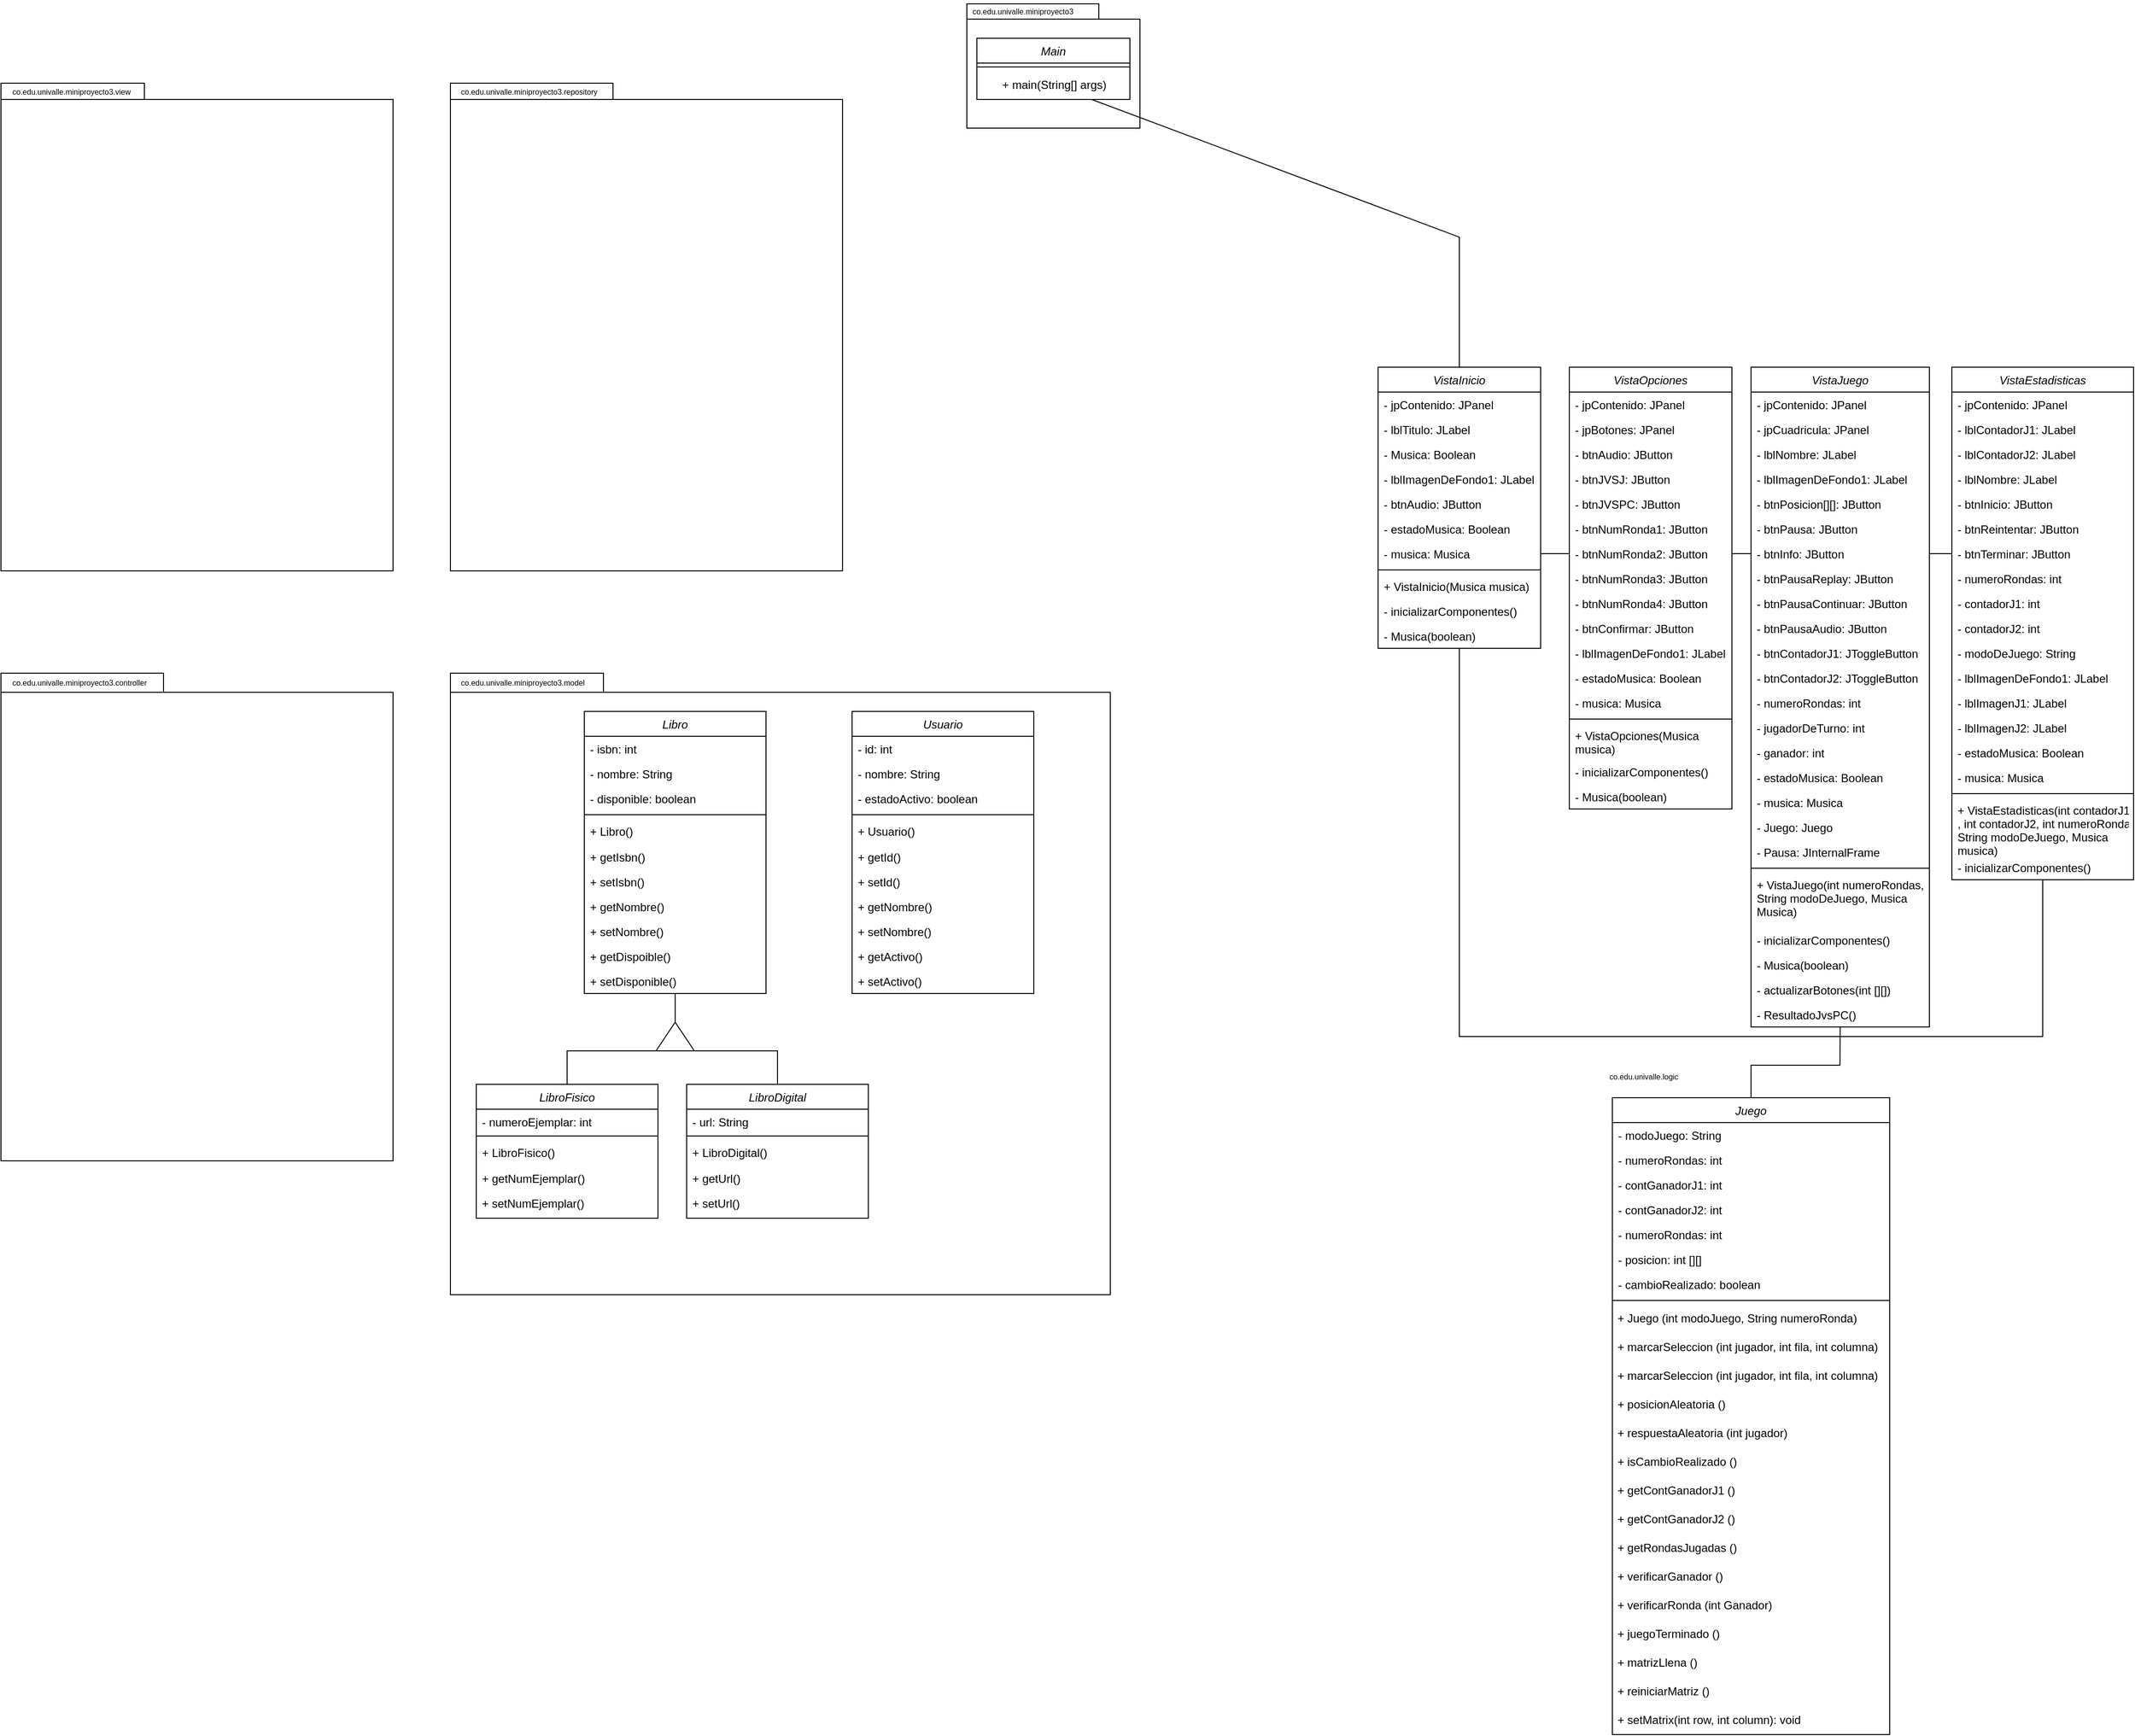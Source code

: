 <mxfile version="21.3.0" type="github">
  <diagram id="C5RBs43oDa-KdzZeNtuy" name="Page-1">
    <mxGraphModel dx="441" dy="247" grid="1" gridSize="10" guides="1" tooltips="1" connect="1" arrows="1" fold="1" page="1" pageScale="1" pageWidth="827" pageHeight="1169" math="0" shadow="0">
      <root>
        <mxCell id="WIyWlLk6GJQsqaUBKTNV-0" />
        <mxCell id="WIyWlLk6GJQsqaUBKTNV-1" parent="WIyWlLk6GJQsqaUBKTNV-0" />
        <mxCell id="--4iZyiz6UElSQqGQW5l-232" value="" style="shape=folder;fontStyle=1;spacingTop=10;tabWidth=138;tabHeight=16;tabPosition=left;html=1;whiteSpace=wrap;" vertex="1" parent="WIyWlLk6GJQsqaUBKTNV-1">
          <mxGeometry x="1120" y="60" width="181" height="130" as="geometry" />
        </mxCell>
        <mxCell id="--4iZyiz6UElSQqGQW5l-234" value="" style="shape=folder;fontStyle=1;spacingTop=10;tabWidth=150;tabHeight=17;tabPosition=left;html=1;whiteSpace=wrap;" vertex="1" parent="WIyWlLk6GJQsqaUBKTNV-1">
          <mxGeometry x="110" y="143" width="410" height="510" as="geometry" />
        </mxCell>
        <mxCell id="--4iZyiz6UElSQqGQW5l-235" value="Main" style="swimlane;fontStyle=2;align=center;verticalAlign=top;childLayout=stackLayout;horizontal=1;startSize=26;horizontalStack=0;resizeParent=1;resizeLast=0;collapsible=1;marginBottom=0;rounded=0;shadow=0;strokeWidth=1;" vertex="1" parent="WIyWlLk6GJQsqaUBKTNV-1">
          <mxGeometry x="1130.5" y="96" width="160" height="64" as="geometry">
            <mxRectangle x="300" y="50" width="160" height="26" as="alternateBounds" />
          </mxGeometry>
        </mxCell>
        <mxCell id="--4iZyiz6UElSQqGQW5l-236" value="" style="line;html=1;strokeWidth=1;align=left;verticalAlign=middle;spacingTop=-1;spacingLeft=3;spacingRight=3;rotatable=0;labelPosition=right;points=[];portConstraint=eastwest;" vertex="1" parent="--4iZyiz6UElSQqGQW5l-235">
          <mxGeometry y="26" width="160" height="8" as="geometry" />
        </mxCell>
        <mxCell id="--4iZyiz6UElSQqGQW5l-237" value="+ main(String[] args)" style="text;html=1;align=center;verticalAlign=middle;resizable=0;points=[];autosize=1;strokeColor=none;fillColor=none;" vertex="1" parent="--4iZyiz6UElSQqGQW5l-235">
          <mxGeometry y="34" width="160" height="30" as="geometry" />
        </mxCell>
        <mxCell id="--4iZyiz6UElSQqGQW5l-238" value="VistaOpciones" style="swimlane;fontStyle=2;align=center;verticalAlign=top;childLayout=stackLayout;horizontal=1;startSize=26;horizontalStack=0;resizeParent=1;resizeLast=0;collapsible=1;marginBottom=0;rounded=0;shadow=0;strokeWidth=1;" vertex="1" parent="WIyWlLk6GJQsqaUBKTNV-1">
          <mxGeometry x="1750" y="440" width="170" height="462" as="geometry">
            <mxRectangle x="130" y="380" width="160" height="26" as="alternateBounds" />
          </mxGeometry>
        </mxCell>
        <mxCell id="--4iZyiz6UElSQqGQW5l-239" value="- jpContenido: JPanel" style="text;align=left;verticalAlign=top;spacingLeft=4;spacingRight=4;overflow=hidden;rotatable=0;points=[[0,0.5],[1,0.5]];portConstraint=eastwest;" vertex="1" parent="--4iZyiz6UElSQqGQW5l-238">
          <mxGeometry y="26" width="170" height="26" as="geometry" />
        </mxCell>
        <mxCell id="--4iZyiz6UElSQqGQW5l-240" value="- jpBotones: JPanel" style="text;align=left;verticalAlign=top;spacingLeft=4;spacingRight=4;overflow=hidden;rotatable=0;points=[[0,0.5],[1,0.5]];portConstraint=eastwest;" vertex="1" parent="--4iZyiz6UElSQqGQW5l-238">
          <mxGeometry y="52" width="170" height="26" as="geometry" />
        </mxCell>
        <mxCell id="--4iZyiz6UElSQqGQW5l-241" value="- btnAudio: JButton" style="text;align=left;verticalAlign=top;spacingLeft=4;spacingRight=4;overflow=hidden;rotatable=0;points=[[0,0.5],[1,0.5]];portConstraint=eastwest;rounded=0;shadow=0;html=0;" vertex="1" parent="--4iZyiz6UElSQqGQW5l-238">
          <mxGeometry y="78" width="170" height="26" as="geometry" />
        </mxCell>
        <mxCell id="--4iZyiz6UElSQqGQW5l-242" value="- btnJVSJ: JButton" style="text;align=left;verticalAlign=top;spacingLeft=4;spacingRight=4;overflow=hidden;rotatable=0;points=[[0,0.5],[1,0.5]];portConstraint=eastwest;rounded=0;shadow=0;html=0;" vertex="1" parent="--4iZyiz6UElSQqGQW5l-238">
          <mxGeometry y="104" width="170" height="26" as="geometry" />
        </mxCell>
        <mxCell id="--4iZyiz6UElSQqGQW5l-243" value="- btnJVSPC: JButton" style="text;align=left;verticalAlign=top;spacingLeft=4;spacingRight=4;overflow=hidden;rotatable=0;points=[[0,0.5],[1,0.5]];portConstraint=eastwest;rounded=0;shadow=0;html=0;" vertex="1" parent="--4iZyiz6UElSQqGQW5l-238">
          <mxGeometry y="130" width="170" height="26" as="geometry" />
        </mxCell>
        <mxCell id="--4iZyiz6UElSQqGQW5l-244" value="- btnNumRonda1: JButton" style="text;align=left;verticalAlign=top;spacingLeft=4;spacingRight=4;overflow=hidden;rotatable=0;points=[[0,0.5],[1,0.5]];portConstraint=eastwest;rounded=0;shadow=0;html=0;" vertex="1" parent="--4iZyiz6UElSQqGQW5l-238">
          <mxGeometry y="156" width="170" height="26" as="geometry" />
        </mxCell>
        <mxCell id="--4iZyiz6UElSQqGQW5l-245" value="- btnNumRonda2: JButton" style="text;align=left;verticalAlign=top;spacingLeft=4;spacingRight=4;overflow=hidden;rotatable=0;points=[[0,0.5],[1,0.5]];portConstraint=eastwest;rounded=0;shadow=0;html=0;" vertex="1" parent="--4iZyiz6UElSQqGQW5l-238">
          <mxGeometry y="182" width="170" height="26" as="geometry" />
        </mxCell>
        <mxCell id="--4iZyiz6UElSQqGQW5l-246" value="- btnNumRonda3: JButton" style="text;align=left;verticalAlign=top;spacingLeft=4;spacingRight=4;overflow=hidden;rotatable=0;points=[[0,0.5],[1,0.5]];portConstraint=eastwest;rounded=0;shadow=0;html=0;" vertex="1" parent="--4iZyiz6UElSQqGQW5l-238">
          <mxGeometry y="208" width="170" height="26" as="geometry" />
        </mxCell>
        <mxCell id="--4iZyiz6UElSQqGQW5l-247" value="- btnNumRonda4: JButton" style="text;align=left;verticalAlign=top;spacingLeft=4;spacingRight=4;overflow=hidden;rotatable=0;points=[[0,0.5],[1,0.5]];portConstraint=eastwest;rounded=0;shadow=0;html=0;" vertex="1" parent="--4iZyiz6UElSQqGQW5l-238">
          <mxGeometry y="234" width="170" height="26" as="geometry" />
        </mxCell>
        <mxCell id="--4iZyiz6UElSQqGQW5l-248" value="- btnConfirmar: JButton" style="text;align=left;verticalAlign=top;spacingLeft=4;spacingRight=4;overflow=hidden;rotatable=0;points=[[0,0.5],[1,0.5]];portConstraint=eastwest;rounded=0;shadow=0;html=0;" vertex="1" parent="--4iZyiz6UElSQqGQW5l-238">
          <mxGeometry y="260" width="170" height="26" as="geometry" />
        </mxCell>
        <mxCell id="--4iZyiz6UElSQqGQW5l-249" value="- lblImagenDeFondo1: JLabel" style="text;align=left;verticalAlign=top;spacingLeft=4;spacingRight=4;overflow=hidden;rotatable=0;points=[[0,0.5],[1,0.5]];portConstraint=eastwest;rounded=0;shadow=0;html=0;" vertex="1" parent="--4iZyiz6UElSQqGQW5l-238">
          <mxGeometry y="286" width="170" height="26" as="geometry" />
        </mxCell>
        <mxCell id="--4iZyiz6UElSQqGQW5l-250" value="- estadoMusica: Boolean" style="text;align=left;verticalAlign=top;spacingLeft=4;spacingRight=4;overflow=hidden;rotatable=0;points=[[0,0.5],[1,0.5]];portConstraint=eastwest;rounded=0;shadow=0;html=0;" vertex="1" parent="--4iZyiz6UElSQqGQW5l-238">
          <mxGeometry y="312" width="170" height="26" as="geometry" />
        </mxCell>
        <mxCell id="--4iZyiz6UElSQqGQW5l-251" value="- musica: Musica" style="text;align=left;verticalAlign=top;spacingLeft=4;spacingRight=4;overflow=hidden;rotatable=0;points=[[0,0.5],[1,0.5]];portConstraint=eastwest;rounded=0;shadow=0;html=0;" vertex="1" parent="--4iZyiz6UElSQqGQW5l-238">
          <mxGeometry y="338" width="170" height="26" as="geometry" />
        </mxCell>
        <mxCell id="--4iZyiz6UElSQqGQW5l-252" value="" style="line;html=1;strokeWidth=1;align=left;verticalAlign=middle;spacingTop=-1;spacingLeft=3;spacingRight=3;rotatable=0;labelPosition=right;points=[];portConstraint=eastwest;" vertex="1" parent="--4iZyiz6UElSQqGQW5l-238">
          <mxGeometry y="364" width="170" height="8" as="geometry" />
        </mxCell>
        <mxCell id="--4iZyiz6UElSQqGQW5l-253" value="+ VistaOpciones(Musica &#xa;musica)" style="text;align=left;verticalAlign=top;spacingLeft=4;spacingRight=4;overflow=hidden;rotatable=0;points=[[0,0.5],[1,0.5]];portConstraint=eastwest;" vertex="1" parent="--4iZyiz6UElSQqGQW5l-238">
          <mxGeometry y="372" width="170" height="38" as="geometry" />
        </mxCell>
        <mxCell id="--4iZyiz6UElSQqGQW5l-254" value="- inicializarComponentes()" style="text;align=left;verticalAlign=top;spacingLeft=4;spacingRight=4;overflow=hidden;rotatable=0;points=[[0,0.5],[1,0.5]];portConstraint=eastwest;" vertex="1" parent="--4iZyiz6UElSQqGQW5l-238">
          <mxGeometry y="410" width="170" height="26" as="geometry" />
        </mxCell>
        <mxCell id="--4iZyiz6UElSQqGQW5l-255" value="- Musica(boolean)" style="text;align=left;verticalAlign=top;spacingLeft=4;spacingRight=4;overflow=hidden;rotatable=0;points=[[0,0.5],[1,0.5]];portConstraint=eastwest;" vertex="1" parent="--4iZyiz6UElSQqGQW5l-238">
          <mxGeometry y="436" width="170" height="26" as="geometry" />
        </mxCell>
        <mxCell id="--4iZyiz6UElSQqGQW5l-256" value="Juego" style="swimlane;fontStyle=2;align=center;verticalAlign=top;childLayout=stackLayout;horizontal=1;startSize=26;horizontalStack=0;resizeParent=1;resizeLast=0;collapsible=1;marginBottom=0;rounded=0;shadow=0;strokeWidth=1;" vertex="1" parent="WIyWlLk6GJQsqaUBKTNV-1">
          <mxGeometry x="1795" y="1204" width="290" height="666" as="geometry">
            <mxRectangle x="340" y="380" width="170" height="26" as="alternateBounds" />
          </mxGeometry>
        </mxCell>
        <mxCell id="--4iZyiz6UElSQqGQW5l-257" value="- modoJuego: String" style="text;align=left;verticalAlign=top;spacingLeft=4;spacingRight=4;overflow=hidden;rotatable=0;points=[[0,0.5],[1,0.5]];portConstraint=eastwest;" vertex="1" parent="--4iZyiz6UElSQqGQW5l-256">
          <mxGeometry y="26" width="290" height="26" as="geometry" />
        </mxCell>
        <mxCell id="--4iZyiz6UElSQqGQW5l-258" value="- numeroRondas: int" style="text;align=left;verticalAlign=top;spacingLeft=4;spacingRight=4;overflow=hidden;rotatable=0;points=[[0,0.5],[1,0.5]];portConstraint=eastwest;" vertex="1" parent="--4iZyiz6UElSQqGQW5l-256">
          <mxGeometry y="52" width="290" height="26" as="geometry" />
        </mxCell>
        <mxCell id="--4iZyiz6UElSQqGQW5l-259" value="- contGanadorJ1: int" style="text;align=left;verticalAlign=top;spacingLeft=4;spacingRight=4;overflow=hidden;rotatable=0;points=[[0,0.5],[1,0.5]];portConstraint=eastwest;" vertex="1" parent="--4iZyiz6UElSQqGQW5l-256">
          <mxGeometry y="78" width="290" height="26" as="geometry" />
        </mxCell>
        <mxCell id="--4iZyiz6UElSQqGQW5l-260" value="- contGanadorJ2: int" style="text;align=left;verticalAlign=top;spacingLeft=4;spacingRight=4;overflow=hidden;rotatable=0;points=[[0,0.5],[1,0.5]];portConstraint=eastwest;" vertex="1" parent="--4iZyiz6UElSQqGQW5l-256">
          <mxGeometry y="104" width="290" height="26" as="geometry" />
        </mxCell>
        <mxCell id="--4iZyiz6UElSQqGQW5l-261" value="- numeroRondas: int" style="text;align=left;verticalAlign=top;spacingLeft=4;spacingRight=4;overflow=hidden;rotatable=0;points=[[0,0.5],[1,0.5]];portConstraint=eastwest;" vertex="1" parent="--4iZyiz6UElSQqGQW5l-256">
          <mxGeometry y="130" width="290" height="26" as="geometry" />
        </mxCell>
        <mxCell id="--4iZyiz6UElSQqGQW5l-262" value="- posicion: int [][]" style="text;align=left;verticalAlign=top;spacingLeft=4;spacingRight=4;overflow=hidden;rotatable=0;points=[[0,0.5],[1,0.5]];portConstraint=eastwest;" vertex="1" parent="--4iZyiz6UElSQqGQW5l-256">
          <mxGeometry y="156" width="290" height="26" as="geometry" />
        </mxCell>
        <mxCell id="--4iZyiz6UElSQqGQW5l-263" value="- cambioRealizado: boolean" style="text;align=left;verticalAlign=top;spacingLeft=4;spacingRight=4;overflow=hidden;rotatable=0;points=[[0,0.5],[1,0.5]];portConstraint=eastwest;" vertex="1" parent="--4iZyiz6UElSQqGQW5l-256">
          <mxGeometry y="182" width="290" height="26" as="geometry" />
        </mxCell>
        <mxCell id="--4iZyiz6UElSQqGQW5l-264" value="" style="line;html=1;strokeWidth=1;align=left;verticalAlign=middle;spacingTop=-1;spacingLeft=3;spacingRight=3;rotatable=0;labelPosition=right;points=[];portConstraint=eastwest;" vertex="1" parent="--4iZyiz6UElSQqGQW5l-256">
          <mxGeometry y="208" width="290" height="8" as="geometry" />
        </mxCell>
        <mxCell id="--4iZyiz6UElSQqGQW5l-265" value="&amp;nbsp;+ Juego (int modoJuego, String numeroRonda)" style="text;html=1;align=left;verticalAlign=middle;resizable=0;points=[];autosize=1;strokeColor=none;fillColor=none;" vertex="1" parent="--4iZyiz6UElSQqGQW5l-256">
          <mxGeometry y="216" width="290" height="30" as="geometry" />
        </mxCell>
        <mxCell id="--4iZyiz6UElSQqGQW5l-266" value="&amp;nbsp;+ marcarSeleccion (int jugador, int fila, int columna)" style="text;html=1;align=left;verticalAlign=middle;resizable=0;points=[];autosize=1;strokeColor=none;fillColor=none;" vertex="1" parent="--4iZyiz6UElSQqGQW5l-256">
          <mxGeometry y="246" width="290" height="30" as="geometry" />
        </mxCell>
        <mxCell id="--4iZyiz6UElSQqGQW5l-267" value="&amp;nbsp;+ marcarSeleccion (int jugador, int fila, int columna)" style="text;html=1;align=left;verticalAlign=middle;resizable=0;points=[];autosize=1;strokeColor=none;fillColor=none;" vertex="1" parent="--4iZyiz6UElSQqGQW5l-256">
          <mxGeometry y="276" width="290" height="30" as="geometry" />
        </mxCell>
        <mxCell id="--4iZyiz6UElSQqGQW5l-268" value="&amp;nbsp;+ posicionAleatoria ()" style="text;html=1;align=left;verticalAlign=middle;resizable=0;points=[];autosize=1;strokeColor=none;fillColor=none;" vertex="1" parent="--4iZyiz6UElSQqGQW5l-256">
          <mxGeometry y="306" width="290" height="30" as="geometry" />
        </mxCell>
        <mxCell id="--4iZyiz6UElSQqGQW5l-269" value="&amp;nbsp;+ respuestaAleatoria (int jugador)" style="text;html=1;align=left;verticalAlign=middle;resizable=0;points=[];autosize=1;strokeColor=none;fillColor=none;" vertex="1" parent="--4iZyiz6UElSQqGQW5l-256">
          <mxGeometry y="336" width="290" height="30" as="geometry" />
        </mxCell>
        <mxCell id="--4iZyiz6UElSQqGQW5l-270" value="&amp;nbsp;+ isCambioRealizado ()" style="text;html=1;align=left;verticalAlign=middle;resizable=0;points=[];autosize=1;strokeColor=none;fillColor=none;" vertex="1" parent="--4iZyiz6UElSQqGQW5l-256">
          <mxGeometry y="366" width="290" height="30" as="geometry" />
        </mxCell>
        <mxCell id="--4iZyiz6UElSQqGQW5l-271" value="&amp;nbsp;+ getContGanadorJ1 ()" style="text;html=1;align=left;verticalAlign=middle;resizable=0;points=[];autosize=1;strokeColor=none;fillColor=none;" vertex="1" parent="--4iZyiz6UElSQqGQW5l-256">
          <mxGeometry y="396" width="290" height="30" as="geometry" />
        </mxCell>
        <mxCell id="--4iZyiz6UElSQqGQW5l-272" value="&amp;nbsp;+ getContGanadorJ2 ()" style="text;html=1;align=left;verticalAlign=middle;resizable=0;points=[];autosize=1;strokeColor=none;fillColor=none;" vertex="1" parent="--4iZyiz6UElSQqGQW5l-256">
          <mxGeometry y="426" width="290" height="30" as="geometry" />
        </mxCell>
        <mxCell id="--4iZyiz6UElSQqGQW5l-273" value="&amp;nbsp;+ getRondasJugadas ()" style="text;html=1;align=left;verticalAlign=middle;resizable=0;points=[];autosize=1;strokeColor=none;fillColor=none;" vertex="1" parent="--4iZyiz6UElSQqGQW5l-256">
          <mxGeometry y="456" width="290" height="30" as="geometry" />
        </mxCell>
        <mxCell id="--4iZyiz6UElSQqGQW5l-274" value="&amp;nbsp;+ verificarGanador ()" style="text;html=1;align=left;verticalAlign=middle;resizable=0;points=[];autosize=1;strokeColor=none;fillColor=none;" vertex="1" parent="--4iZyiz6UElSQqGQW5l-256">
          <mxGeometry y="486" width="290" height="30" as="geometry" />
        </mxCell>
        <mxCell id="--4iZyiz6UElSQqGQW5l-275" value="&amp;nbsp;+ verificarRonda (int Ganador)" style="text;html=1;align=left;verticalAlign=middle;resizable=0;points=[];autosize=1;strokeColor=none;fillColor=none;" vertex="1" parent="--4iZyiz6UElSQqGQW5l-256">
          <mxGeometry y="516" width="290" height="30" as="geometry" />
        </mxCell>
        <mxCell id="--4iZyiz6UElSQqGQW5l-276" value="&amp;nbsp;+ juegoTerminado ()" style="text;html=1;align=left;verticalAlign=middle;resizable=0;points=[];autosize=1;strokeColor=none;fillColor=none;" vertex="1" parent="--4iZyiz6UElSQqGQW5l-256">
          <mxGeometry y="546" width="290" height="30" as="geometry" />
        </mxCell>
        <mxCell id="--4iZyiz6UElSQqGQW5l-277" value="&amp;nbsp;+ matrizLlena ()" style="text;html=1;align=left;verticalAlign=middle;resizable=0;points=[];autosize=1;strokeColor=none;fillColor=none;" vertex="1" parent="--4iZyiz6UElSQqGQW5l-256">
          <mxGeometry y="576" width="290" height="30" as="geometry" />
        </mxCell>
        <mxCell id="--4iZyiz6UElSQqGQW5l-278" value="&amp;nbsp;+ reiniciarMatriz ()" style="text;html=1;align=left;verticalAlign=middle;resizable=0;points=[];autosize=1;strokeColor=none;fillColor=none;" vertex="1" parent="--4iZyiz6UElSQqGQW5l-256">
          <mxGeometry y="606" width="290" height="30" as="geometry" />
        </mxCell>
        <mxCell id="--4iZyiz6UElSQqGQW5l-279" value="&amp;nbsp;+ setMatrix(int row, int column): void" style="text;html=1;align=left;verticalAlign=middle;resizable=0;points=[];autosize=1;strokeColor=none;fillColor=none;" vertex="1" parent="--4iZyiz6UElSQqGQW5l-256">
          <mxGeometry y="636" width="290" height="30" as="geometry" />
        </mxCell>
        <mxCell id="--4iZyiz6UElSQqGQW5l-280" value="VistaInicio" style="swimlane;fontStyle=2;align=center;verticalAlign=top;childLayout=stackLayout;horizontal=1;startSize=26;horizontalStack=0;resizeParent=1;resizeLast=0;collapsible=1;marginBottom=0;rounded=0;shadow=0;strokeWidth=1;" vertex="1" parent="WIyWlLk6GJQsqaUBKTNV-1">
          <mxGeometry x="1550" y="440" width="170" height="294" as="geometry">
            <mxRectangle x="550" y="140" width="160" height="26" as="alternateBounds" />
          </mxGeometry>
        </mxCell>
        <mxCell id="--4iZyiz6UElSQqGQW5l-281" value="- jpContenido: JPanel" style="text;align=left;verticalAlign=top;spacingLeft=4;spacingRight=4;overflow=hidden;rotatable=0;points=[[0,0.5],[1,0.5]];portConstraint=eastwest;" vertex="1" parent="--4iZyiz6UElSQqGQW5l-280">
          <mxGeometry y="26" width="170" height="26" as="geometry" />
        </mxCell>
        <mxCell id="--4iZyiz6UElSQqGQW5l-282" value="- lblTitulo: JLabel" style="text;align=left;verticalAlign=top;spacingLeft=4;spacingRight=4;overflow=hidden;rotatable=0;points=[[0,0.5],[1,0.5]];portConstraint=eastwest;" vertex="1" parent="--4iZyiz6UElSQqGQW5l-280">
          <mxGeometry y="52" width="170" height="26" as="geometry" />
        </mxCell>
        <mxCell id="--4iZyiz6UElSQqGQW5l-283" value="- Musica: Boolean" style="text;align=left;verticalAlign=top;spacingLeft=4;spacingRight=4;overflow=hidden;rotatable=0;points=[[0,0.5],[1,0.5]];portConstraint=eastwest;rounded=0;shadow=0;html=0;" vertex="1" parent="--4iZyiz6UElSQqGQW5l-280">
          <mxGeometry y="78" width="170" height="26" as="geometry" />
        </mxCell>
        <mxCell id="--4iZyiz6UElSQqGQW5l-284" value="- lblImagenDeFondo1: JLabel" style="text;align=left;verticalAlign=top;spacingLeft=4;spacingRight=4;overflow=hidden;rotatable=0;points=[[0,0.5],[1,0.5]];portConstraint=eastwest;rounded=0;shadow=0;html=0;" vertex="1" parent="--4iZyiz6UElSQqGQW5l-280">
          <mxGeometry y="104" width="170" height="26" as="geometry" />
        </mxCell>
        <mxCell id="--4iZyiz6UElSQqGQW5l-285" value="- btnAudio: JButton" style="text;align=left;verticalAlign=top;spacingLeft=4;spacingRight=4;overflow=hidden;rotatable=0;points=[[0,0.5],[1,0.5]];portConstraint=eastwest;rounded=0;shadow=0;html=0;" vertex="1" parent="--4iZyiz6UElSQqGQW5l-280">
          <mxGeometry y="130" width="170" height="26" as="geometry" />
        </mxCell>
        <mxCell id="--4iZyiz6UElSQqGQW5l-286" value="- estadoMusica: Boolean" style="text;align=left;verticalAlign=top;spacingLeft=4;spacingRight=4;overflow=hidden;rotatable=0;points=[[0,0.5],[1,0.5]];portConstraint=eastwest;rounded=0;shadow=0;html=0;" vertex="1" parent="--4iZyiz6UElSQqGQW5l-280">
          <mxGeometry y="156" width="170" height="26" as="geometry" />
        </mxCell>
        <mxCell id="--4iZyiz6UElSQqGQW5l-287" value="- musica: Musica" style="text;align=left;verticalAlign=top;spacingLeft=4;spacingRight=4;overflow=hidden;rotatable=0;points=[[0,0.5],[1,0.5]];portConstraint=eastwest;rounded=0;shadow=0;html=0;" vertex="1" parent="--4iZyiz6UElSQqGQW5l-280">
          <mxGeometry y="182" width="170" height="26" as="geometry" />
        </mxCell>
        <mxCell id="--4iZyiz6UElSQqGQW5l-288" value="" style="line;html=1;strokeWidth=1;align=left;verticalAlign=middle;spacingTop=-1;spacingLeft=3;spacingRight=3;rotatable=0;labelPosition=right;points=[];portConstraint=eastwest;" vertex="1" parent="--4iZyiz6UElSQqGQW5l-280">
          <mxGeometry y="208" width="170" height="8" as="geometry" />
        </mxCell>
        <mxCell id="--4iZyiz6UElSQqGQW5l-289" value="+ VistaInicio(Musica musica)" style="text;align=left;verticalAlign=top;spacingLeft=4;spacingRight=4;overflow=hidden;rotatable=0;points=[[0,0.5],[1,0.5]];portConstraint=eastwest;" vertex="1" parent="--4iZyiz6UElSQqGQW5l-280">
          <mxGeometry y="216" width="170" height="26" as="geometry" />
        </mxCell>
        <mxCell id="--4iZyiz6UElSQqGQW5l-290" value="- inicializarComponentes()" style="text;align=left;verticalAlign=top;spacingLeft=4;spacingRight=4;overflow=hidden;rotatable=0;points=[[0,0.5],[1,0.5]];portConstraint=eastwest;" vertex="1" parent="--4iZyiz6UElSQqGQW5l-280">
          <mxGeometry y="242" width="170" height="26" as="geometry" />
        </mxCell>
        <mxCell id="--4iZyiz6UElSQqGQW5l-291" value="- Musica(boolean)" style="text;align=left;verticalAlign=top;spacingLeft=4;spacingRight=4;overflow=hidden;rotatable=0;points=[[0,0.5],[1,0.5]];portConstraint=eastwest;" vertex="1" parent="--4iZyiz6UElSQqGQW5l-280">
          <mxGeometry y="268" width="170" height="26" as="geometry" />
        </mxCell>
        <mxCell id="--4iZyiz6UElSQqGQW5l-292" value="VistaJuego" style="swimlane;fontStyle=2;align=center;verticalAlign=top;childLayout=stackLayout;horizontal=1;startSize=26;horizontalStack=0;resizeParent=1;resizeLast=0;collapsible=1;marginBottom=0;rounded=0;shadow=0;strokeWidth=1;" vertex="1" parent="WIyWlLk6GJQsqaUBKTNV-1">
          <mxGeometry x="1940" y="440" width="186.5" height="690" as="geometry">
            <mxRectangle x="550" y="140" width="160" height="26" as="alternateBounds" />
          </mxGeometry>
        </mxCell>
        <mxCell id="--4iZyiz6UElSQqGQW5l-293" value="- jpContenido: JPanel" style="text;align=left;verticalAlign=top;spacingLeft=4;spacingRight=4;overflow=hidden;rotatable=0;points=[[0,0.5],[1,0.5]];portConstraint=eastwest;" vertex="1" parent="--4iZyiz6UElSQqGQW5l-292">
          <mxGeometry y="26" width="186.5" height="26" as="geometry" />
        </mxCell>
        <mxCell id="--4iZyiz6UElSQqGQW5l-294" value="- jpCuadricula: JPanel" style="text;align=left;verticalAlign=top;spacingLeft=4;spacingRight=4;overflow=hidden;rotatable=0;points=[[0,0.5],[1,0.5]];portConstraint=eastwest;" vertex="1" parent="--4iZyiz6UElSQqGQW5l-292">
          <mxGeometry y="52" width="186.5" height="26" as="geometry" />
        </mxCell>
        <mxCell id="--4iZyiz6UElSQqGQW5l-295" value="- lblNombre: JLabel" style="text;align=left;verticalAlign=top;spacingLeft=4;spacingRight=4;overflow=hidden;rotatable=0;points=[[0,0.5],[1,0.5]];portConstraint=eastwest;" vertex="1" parent="--4iZyiz6UElSQqGQW5l-292">
          <mxGeometry y="78" width="186.5" height="26" as="geometry" />
        </mxCell>
        <mxCell id="--4iZyiz6UElSQqGQW5l-296" value="- lblImagenDeFondo1: JLabel" style="text;align=left;verticalAlign=top;spacingLeft=4;spacingRight=4;overflow=hidden;rotatable=0;points=[[0,0.5],[1,0.5]];portConstraint=eastwest;rounded=0;shadow=0;html=0;" vertex="1" parent="--4iZyiz6UElSQqGQW5l-292">
          <mxGeometry y="104" width="186.5" height="26" as="geometry" />
        </mxCell>
        <mxCell id="--4iZyiz6UElSQqGQW5l-297" value="- btnPosicion[][]: JButton" style="text;align=left;verticalAlign=top;spacingLeft=4;spacingRight=4;overflow=hidden;rotatable=0;points=[[0,0.5],[1,0.5]];portConstraint=eastwest;rounded=0;shadow=0;html=0;" vertex="1" parent="--4iZyiz6UElSQqGQW5l-292">
          <mxGeometry y="130" width="186.5" height="26" as="geometry" />
        </mxCell>
        <mxCell id="--4iZyiz6UElSQqGQW5l-298" value="- btnPausa: JButton" style="text;align=left;verticalAlign=top;spacingLeft=4;spacingRight=4;overflow=hidden;rotatable=0;points=[[0,0.5],[1,0.5]];portConstraint=eastwest;rounded=0;shadow=0;html=0;" vertex="1" parent="--4iZyiz6UElSQqGQW5l-292">
          <mxGeometry y="156" width="186.5" height="26" as="geometry" />
        </mxCell>
        <mxCell id="--4iZyiz6UElSQqGQW5l-299" value="- btnInfo: JButton" style="text;align=left;verticalAlign=top;spacingLeft=4;spacingRight=4;overflow=hidden;rotatable=0;points=[[0,0.5],[1,0.5]];portConstraint=eastwest;rounded=0;shadow=0;html=0;" vertex="1" parent="--4iZyiz6UElSQqGQW5l-292">
          <mxGeometry y="182" width="186.5" height="26" as="geometry" />
        </mxCell>
        <mxCell id="--4iZyiz6UElSQqGQW5l-300" value="- btnPausaReplay: JButton" style="text;align=left;verticalAlign=top;spacingLeft=4;spacingRight=4;overflow=hidden;rotatable=0;points=[[0,0.5],[1,0.5]];portConstraint=eastwest;rounded=0;shadow=0;html=0;" vertex="1" parent="--4iZyiz6UElSQqGQW5l-292">
          <mxGeometry y="208" width="186.5" height="26" as="geometry" />
        </mxCell>
        <mxCell id="--4iZyiz6UElSQqGQW5l-301" value="- btnPausaContinuar: JButton" style="text;align=left;verticalAlign=top;spacingLeft=4;spacingRight=4;overflow=hidden;rotatable=0;points=[[0,0.5],[1,0.5]];portConstraint=eastwest;rounded=0;shadow=0;html=0;" vertex="1" parent="--4iZyiz6UElSQqGQW5l-292">
          <mxGeometry y="234" width="186.5" height="26" as="geometry" />
        </mxCell>
        <mxCell id="--4iZyiz6UElSQqGQW5l-302" value="- btnPausaAudio: JButton" style="text;align=left;verticalAlign=top;spacingLeft=4;spacingRight=4;overflow=hidden;rotatable=0;points=[[0,0.5],[1,0.5]];portConstraint=eastwest;rounded=0;shadow=0;html=0;" vertex="1" parent="--4iZyiz6UElSQqGQW5l-292">
          <mxGeometry y="260" width="186.5" height="26" as="geometry" />
        </mxCell>
        <mxCell id="--4iZyiz6UElSQqGQW5l-303" value="- btnContadorJ1: JToggleButton" style="text;align=left;verticalAlign=top;spacingLeft=4;spacingRight=4;overflow=hidden;rotatable=0;points=[[0,0.5],[1,0.5]];portConstraint=eastwest;" vertex="1" parent="--4iZyiz6UElSQqGQW5l-292">
          <mxGeometry y="286" width="186.5" height="26" as="geometry" />
        </mxCell>
        <mxCell id="--4iZyiz6UElSQqGQW5l-304" value="- btnContadorJ2: JToggleButton" style="text;align=left;verticalAlign=top;spacingLeft=4;spacingRight=4;overflow=hidden;rotatable=0;points=[[0,0.5],[1,0.5]];portConstraint=eastwest;" vertex="1" parent="--4iZyiz6UElSQqGQW5l-292">
          <mxGeometry y="312" width="186.5" height="26" as="geometry" />
        </mxCell>
        <mxCell id="--4iZyiz6UElSQqGQW5l-305" value="- numeroRondas: int" style="text;align=left;verticalAlign=top;spacingLeft=4;spacingRight=4;overflow=hidden;rotatable=0;points=[[0,0.5],[1,0.5]];portConstraint=eastwest;" vertex="1" parent="--4iZyiz6UElSQqGQW5l-292">
          <mxGeometry y="338" width="186.5" height="26" as="geometry" />
        </mxCell>
        <mxCell id="--4iZyiz6UElSQqGQW5l-306" value="- jugadorDeTurno: int" style="text;align=left;verticalAlign=top;spacingLeft=4;spacingRight=4;overflow=hidden;rotatable=0;points=[[0,0.5],[1,0.5]];portConstraint=eastwest;" vertex="1" parent="--4iZyiz6UElSQqGQW5l-292">
          <mxGeometry y="364" width="186.5" height="26" as="geometry" />
        </mxCell>
        <mxCell id="--4iZyiz6UElSQqGQW5l-307" value="- ganador: int" style="text;align=left;verticalAlign=top;spacingLeft=4;spacingRight=4;overflow=hidden;rotatable=0;points=[[0,0.5],[1,0.5]];portConstraint=eastwest;" vertex="1" parent="--4iZyiz6UElSQqGQW5l-292">
          <mxGeometry y="390" width="186.5" height="26" as="geometry" />
        </mxCell>
        <mxCell id="--4iZyiz6UElSQqGQW5l-308" value="- estadoMusica: Boolean" style="text;align=left;verticalAlign=top;spacingLeft=4;spacingRight=4;overflow=hidden;rotatable=0;points=[[0,0.5],[1,0.5]];portConstraint=eastwest;rounded=0;shadow=0;html=0;" vertex="1" parent="--4iZyiz6UElSQqGQW5l-292">
          <mxGeometry y="416" width="186.5" height="26" as="geometry" />
        </mxCell>
        <mxCell id="--4iZyiz6UElSQqGQW5l-309" value="- musica: Musica" style="text;align=left;verticalAlign=top;spacingLeft=4;spacingRight=4;overflow=hidden;rotatable=0;points=[[0,0.5],[1,0.5]];portConstraint=eastwest;rounded=0;shadow=0;html=0;" vertex="1" parent="--4iZyiz6UElSQqGQW5l-292">
          <mxGeometry y="442" width="186.5" height="26" as="geometry" />
        </mxCell>
        <mxCell id="--4iZyiz6UElSQqGQW5l-310" value="- Juego: Juego" style="text;align=left;verticalAlign=top;spacingLeft=4;spacingRight=4;overflow=hidden;rotatable=0;points=[[0,0.5],[1,0.5]];portConstraint=eastwest;rounded=0;shadow=0;html=0;" vertex="1" parent="--4iZyiz6UElSQqGQW5l-292">
          <mxGeometry y="468" width="186.5" height="26" as="geometry" />
        </mxCell>
        <mxCell id="--4iZyiz6UElSQqGQW5l-311" value="- Pausa: JInternalFrame" style="text;align=left;verticalAlign=top;spacingLeft=4;spacingRight=4;overflow=hidden;rotatable=0;points=[[0,0.5],[1,0.5]];portConstraint=eastwest;rounded=0;shadow=0;html=0;" vertex="1" parent="--4iZyiz6UElSQqGQW5l-292">
          <mxGeometry y="494" width="186.5" height="26" as="geometry" />
        </mxCell>
        <mxCell id="--4iZyiz6UElSQqGQW5l-312" value="" style="line;html=1;strokeWidth=1;align=left;verticalAlign=middle;spacingTop=-1;spacingLeft=3;spacingRight=3;rotatable=0;labelPosition=right;points=[];portConstraint=eastwest;" vertex="1" parent="--4iZyiz6UElSQqGQW5l-292">
          <mxGeometry y="520" width="186.5" height="8" as="geometry" />
        </mxCell>
        <mxCell id="--4iZyiz6UElSQqGQW5l-313" value="+ VistaJuego(int numeroRondas,&#xa;String modoDeJuego, Musica&#xa;Musica)" style="text;align=left;verticalAlign=top;spacingLeft=4;spacingRight=4;overflow=hidden;rotatable=0;points=[[0,0.5],[1,0.5]];portConstraint=eastwest;" vertex="1" parent="--4iZyiz6UElSQqGQW5l-292">
          <mxGeometry y="528" width="186.5" height="58" as="geometry" />
        </mxCell>
        <mxCell id="--4iZyiz6UElSQqGQW5l-314" value="- inicializarComponentes()" style="text;align=left;verticalAlign=top;spacingLeft=4;spacingRight=4;overflow=hidden;rotatable=0;points=[[0,0.5],[1,0.5]];portConstraint=eastwest;" vertex="1" parent="--4iZyiz6UElSQqGQW5l-292">
          <mxGeometry y="586" width="186.5" height="26" as="geometry" />
        </mxCell>
        <mxCell id="--4iZyiz6UElSQqGQW5l-315" value="- Musica(boolean)" style="text;align=left;verticalAlign=top;spacingLeft=4;spacingRight=4;overflow=hidden;rotatable=0;points=[[0,0.5],[1,0.5]];portConstraint=eastwest;" vertex="1" parent="--4iZyiz6UElSQqGQW5l-292">
          <mxGeometry y="612" width="186.5" height="26" as="geometry" />
        </mxCell>
        <mxCell id="--4iZyiz6UElSQqGQW5l-316" value="- actualizarBotones(int [][])" style="text;align=left;verticalAlign=top;spacingLeft=4;spacingRight=4;overflow=hidden;rotatable=0;points=[[0,0.5],[1,0.5]];portConstraint=eastwest;" vertex="1" parent="--4iZyiz6UElSQqGQW5l-292">
          <mxGeometry y="638" width="186.5" height="26" as="geometry" />
        </mxCell>
        <mxCell id="--4iZyiz6UElSQqGQW5l-317" value="- ResultadoJvsPC()" style="text;align=left;verticalAlign=top;spacingLeft=4;spacingRight=4;overflow=hidden;rotatable=0;points=[[0,0.5],[1,0.5]];portConstraint=eastwest;" vertex="1" parent="--4iZyiz6UElSQqGQW5l-292">
          <mxGeometry y="664" width="186.5" height="26" as="geometry" />
        </mxCell>
        <mxCell id="--4iZyiz6UElSQqGQW5l-318" value="&lt;font style=&quot;font-size: 8px;&quot;&gt;co.edu.univalle.logic&lt;/font&gt;" style="text;html=1;align=left;verticalAlign=bottom;resizable=0;points=[];autosize=1;strokeColor=none;fillColor=none;fontSize=8;" vertex="1" parent="WIyWlLk6GJQsqaUBKTNV-1">
          <mxGeometry x="1790" y="1170" width="100" height="20" as="geometry" />
        </mxCell>
        <mxCell id="--4iZyiz6UElSQqGQW5l-320" value="&lt;font style=&quot;font-size: 8px;&quot;&gt;co.edu.univalle.miniproyecto3&lt;/font&gt;" style="text;html=1;align=left;verticalAlign=bottom;resizable=0;points=[];autosize=1;strokeColor=none;fillColor=none;fontSize=8;" vertex="1" parent="WIyWlLk6GJQsqaUBKTNV-1">
          <mxGeometry x="1124" y="56" width="130" height="20" as="geometry" />
        </mxCell>
        <mxCell id="--4iZyiz6UElSQqGQW5l-321" style="edgeStyle=orthogonalEdgeStyle;rounded=0;orthogonalLoop=1;jettySize=auto;html=1;exitX=0.5;exitY=1;exitDx=0;exitDy=0;exitPerimeter=0;" edge="1" parent="WIyWlLk6GJQsqaUBKTNV-1">
          <mxGeometry relative="1" as="geometry">
            <mxPoint x="735" y="868" as="sourcePoint" />
            <mxPoint x="735" y="868" as="targetPoint" />
          </mxGeometry>
        </mxCell>
        <mxCell id="--4iZyiz6UElSQqGQW5l-322" value="" style="endArrow=none;html=1;rounded=0;" edge="1" parent="WIyWlLk6GJQsqaUBKTNV-1" source="--4iZyiz6UElSQqGQW5l-280" target="--4iZyiz6UElSQqGQW5l-237">
          <mxGeometry width="50" height="50" relative="1" as="geometry">
            <mxPoint x="1920" y="550" as="sourcePoint" />
            <mxPoint x="1970" y="500" as="targetPoint" />
            <Array as="points">
              <mxPoint x="1635" y="304" />
            </Array>
          </mxGeometry>
        </mxCell>
        <mxCell id="--4iZyiz6UElSQqGQW5l-323" value="VistaEstadisticas" style="swimlane;fontStyle=2;align=center;verticalAlign=top;childLayout=stackLayout;horizontal=1;startSize=26;horizontalStack=0;resizeParent=1;resizeLast=0;collapsible=1;marginBottom=0;rounded=0;shadow=0;strokeWidth=1;" vertex="1" parent="WIyWlLk6GJQsqaUBKTNV-1">
          <mxGeometry x="2150" y="440" width="190" height="536" as="geometry">
            <mxRectangle x="130" y="380" width="160" height="26" as="alternateBounds" />
          </mxGeometry>
        </mxCell>
        <mxCell id="--4iZyiz6UElSQqGQW5l-324" value="- jpContenido: JPanel" style="text;align=left;verticalAlign=top;spacingLeft=4;spacingRight=4;overflow=hidden;rotatable=0;points=[[0,0.5],[1,0.5]];portConstraint=eastwest;" vertex="1" parent="--4iZyiz6UElSQqGQW5l-323">
          <mxGeometry y="26" width="190" height="26" as="geometry" />
        </mxCell>
        <mxCell id="--4iZyiz6UElSQqGQW5l-325" value="- lblContadorJ1: JLabel" style="text;align=left;verticalAlign=top;spacingLeft=4;spacingRight=4;overflow=hidden;rotatable=0;points=[[0,0.5],[1,0.5]];portConstraint=eastwest;" vertex="1" parent="--4iZyiz6UElSQqGQW5l-323">
          <mxGeometry y="52" width="190" height="26" as="geometry" />
        </mxCell>
        <mxCell id="--4iZyiz6UElSQqGQW5l-326" value="- lblContadorJ2: JLabel" style="text;align=left;verticalAlign=top;spacingLeft=4;spacingRight=4;overflow=hidden;rotatable=0;points=[[0,0.5],[1,0.5]];portConstraint=eastwest;" vertex="1" parent="--4iZyiz6UElSQqGQW5l-323">
          <mxGeometry y="78" width="190" height="26" as="geometry" />
        </mxCell>
        <mxCell id="--4iZyiz6UElSQqGQW5l-327" value="- lblNombre: JLabel" style="text;align=left;verticalAlign=top;spacingLeft=4;spacingRight=4;overflow=hidden;rotatable=0;points=[[0,0.5],[1,0.5]];portConstraint=eastwest;" vertex="1" parent="--4iZyiz6UElSQqGQW5l-323">
          <mxGeometry y="104" width="190" height="26" as="geometry" />
        </mxCell>
        <mxCell id="--4iZyiz6UElSQqGQW5l-328" value="- btnInicio: JButton" style="text;align=left;verticalAlign=top;spacingLeft=4;spacingRight=4;overflow=hidden;rotatable=0;points=[[0,0.5],[1,0.5]];portConstraint=eastwest;rounded=0;shadow=0;html=0;" vertex="1" parent="--4iZyiz6UElSQqGQW5l-323">
          <mxGeometry y="130" width="190" height="26" as="geometry" />
        </mxCell>
        <mxCell id="--4iZyiz6UElSQqGQW5l-329" value="- btnReintentar: JButton" style="text;align=left;verticalAlign=top;spacingLeft=4;spacingRight=4;overflow=hidden;rotatable=0;points=[[0,0.5],[1,0.5]];portConstraint=eastwest;rounded=0;shadow=0;html=0;" vertex="1" parent="--4iZyiz6UElSQqGQW5l-323">
          <mxGeometry y="156" width="190" height="26" as="geometry" />
        </mxCell>
        <mxCell id="--4iZyiz6UElSQqGQW5l-330" value="- btnTerminar: JButton" style="text;align=left;verticalAlign=top;spacingLeft=4;spacingRight=4;overflow=hidden;rotatable=0;points=[[0,0.5],[1,0.5]];portConstraint=eastwest;rounded=0;shadow=0;html=0;" vertex="1" parent="--4iZyiz6UElSQqGQW5l-323">
          <mxGeometry y="182" width="190" height="26" as="geometry" />
        </mxCell>
        <mxCell id="--4iZyiz6UElSQqGQW5l-331" value="- numeroRondas: int" style="text;align=left;verticalAlign=top;spacingLeft=4;spacingRight=4;overflow=hidden;rotatable=0;points=[[0,0.5],[1,0.5]];portConstraint=eastwest;" vertex="1" parent="--4iZyiz6UElSQqGQW5l-323">
          <mxGeometry y="208" width="190" height="26" as="geometry" />
        </mxCell>
        <mxCell id="--4iZyiz6UElSQqGQW5l-332" value="- contadorJ1: int" style="text;align=left;verticalAlign=top;spacingLeft=4;spacingRight=4;overflow=hidden;rotatable=0;points=[[0,0.5],[1,0.5]];portConstraint=eastwest;" vertex="1" parent="--4iZyiz6UElSQqGQW5l-323">
          <mxGeometry y="234" width="190" height="26" as="geometry" />
        </mxCell>
        <mxCell id="--4iZyiz6UElSQqGQW5l-333" value="- contadorJ2: int" style="text;align=left;verticalAlign=top;spacingLeft=4;spacingRight=4;overflow=hidden;rotatable=0;points=[[0,0.5],[1,0.5]];portConstraint=eastwest;" vertex="1" parent="--4iZyiz6UElSQqGQW5l-323">
          <mxGeometry y="260" width="190" height="26" as="geometry" />
        </mxCell>
        <mxCell id="--4iZyiz6UElSQqGQW5l-334" value="- modoDeJuego: String" style="text;align=left;verticalAlign=top;spacingLeft=4;spacingRight=4;overflow=hidden;rotatable=0;points=[[0,0.5],[1,0.5]];portConstraint=eastwest;" vertex="1" parent="--4iZyiz6UElSQqGQW5l-323">
          <mxGeometry y="286" width="190" height="26" as="geometry" />
        </mxCell>
        <mxCell id="--4iZyiz6UElSQqGQW5l-335" value="- lblImagenDeFondo1: JLabel" style="text;align=left;verticalAlign=top;spacingLeft=4;spacingRight=4;overflow=hidden;rotatable=0;points=[[0,0.5],[1,0.5]];portConstraint=eastwest;rounded=0;shadow=0;html=0;" vertex="1" parent="--4iZyiz6UElSQqGQW5l-323">
          <mxGeometry y="312" width="190" height="26" as="geometry" />
        </mxCell>
        <mxCell id="--4iZyiz6UElSQqGQW5l-336" value="- lblImagenJ1: JLabel" style="text;align=left;verticalAlign=top;spacingLeft=4;spacingRight=4;overflow=hidden;rotatable=0;points=[[0,0.5],[1,0.5]];portConstraint=eastwest;rounded=0;shadow=0;html=0;" vertex="1" parent="--4iZyiz6UElSQqGQW5l-323">
          <mxGeometry y="338" width="190" height="26" as="geometry" />
        </mxCell>
        <mxCell id="--4iZyiz6UElSQqGQW5l-337" value="- lblImagenJ2: JLabel" style="text;align=left;verticalAlign=top;spacingLeft=4;spacingRight=4;overflow=hidden;rotatable=0;points=[[0,0.5],[1,0.5]];portConstraint=eastwest;rounded=0;shadow=0;html=0;" vertex="1" parent="--4iZyiz6UElSQqGQW5l-323">
          <mxGeometry y="364" width="190" height="26" as="geometry" />
        </mxCell>
        <mxCell id="--4iZyiz6UElSQqGQW5l-338" value="- estadoMusica: Boolean" style="text;align=left;verticalAlign=top;spacingLeft=4;spacingRight=4;overflow=hidden;rotatable=0;points=[[0,0.5],[1,0.5]];portConstraint=eastwest;rounded=0;shadow=0;html=0;" vertex="1" parent="--4iZyiz6UElSQqGQW5l-323">
          <mxGeometry y="390" width="190" height="26" as="geometry" />
        </mxCell>
        <mxCell id="--4iZyiz6UElSQqGQW5l-339" value="- musica: Musica" style="text;align=left;verticalAlign=top;spacingLeft=4;spacingRight=4;overflow=hidden;rotatable=0;points=[[0,0.5],[1,0.5]];portConstraint=eastwest;rounded=0;shadow=0;html=0;" vertex="1" parent="--4iZyiz6UElSQqGQW5l-323">
          <mxGeometry y="416" width="190" height="26" as="geometry" />
        </mxCell>
        <mxCell id="--4iZyiz6UElSQqGQW5l-340" value="" style="line;html=1;strokeWidth=1;align=left;verticalAlign=middle;spacingTop=-1;spacingLeft=3;spacingRight=3;rotatable=0;labelPosition=right;points=[];portConstraint=eastwest;" vertex="1" parent="--4iZyiz6UElSQqGQW5l-323">
          <mxGeometry y="442" width="190" height="8" as="geometry" />
        </mxCell>
        <mxCell id="--4iZyiz6UElSQqGQW5l-341" value="+ VistaEstadisticas(int contadorJ1&#xa;, int contadorJ2, int numeroRondas, &#xa;String modoDeJuego, Musica &#xa;musica)" style="text;align=left;verticalAlign=top;spacingLeft=4;spacingRight=4;overflow=hidden;rotatable=0;points=[[0,0.5],[1,0.5]];portConstraint=eastwest;" vertex="1" parent="--4iZyiz6UElSQqGQW5l-323">
          <mxGeometry y="450" width="190" height="60" as="geometry" />
        </mxCell>
        <mxCell id="--4iZyiz6UElSQqGQW5l-342" value="- inicializarComponentes()" style="text;align=left;verticalAlign=top;spacingLeft=4;spacingRight=4;overflow=hidden;rotatable=0;points=[[0,0.5],[1,0.5]];portConstraint=eastwest;" vertex="1" parent="--4iZyiz6UElSQqGQW5l-323">
          <mxGeometry y="510" width="190" height="26" as="geometry" />
        </mxCell>
        <mxCell id="--4iZyiz6UElSQqGQW5l-343" value="" style="endArrow=none;html=1;rounded=0;" edge="1" parent="WIyWlLk6GJQsqaUBKTNV-1" source="--4iZyiz6UElSQqGQW5l-287" target="--4iZyiz6UElSQqGQW5l-245">
          <mxGeometry width="50" height="50" relative="1" as="geometry">
            <mxPoint x="1920" y="640" as="sourcePoint" />
            <mxPoint x="1970" y="590" as="targetPoint" />
          </mxGeometry>
        </mxCell>
        <mxCell id="--4iZyiz6UElSQqGQW5l-344" value="" style="endArrow=none;html=1;rounded=0;" edge="1" parent="WIyWlLk6GJQsqaUBKTNV-1" source="--4iZyiz6UElSQqGQW5l-245" target="--4iZyiz6UElSQqGQW5l-299">
          <mxGeometry width="50" height="50" relative="1" as="geometry">
            <mxPoint x="1920" y="640" as="sourcePoint" />
            <mxPoint x="1930" y="623.071" as="targetPoint" />
          </mxGeometry>
        </mxCell>
        <mxCell id="--4iZyiz6UElSQqGQW5l-345" value="" style="endArrow=none;html=1;rounded=0;" edge="1" parent="WIyWlLk6GJQsqaUBKTNV-1" source="--4iZyiz6UElSQqGQW5l-299" target="--4iZyiz6UElSQqGQW5l-330">
          <mxGeometry width="50" height="50" relative="1" as="geometry">
            <mxPoint x="2116.5" y="623.273" as="sourcePoint" />
            <mxPoint x="1970" y="790" as="targetPoint" />
          </mxGeometry>
        </mxCell>
        <mxCell id="--4iZyiz6UElSQqGQW5l-346" value="" style="endArrow=none;html=1;rounded=0;" edge="1" parent="WIyWlLk6GJQsqaUBKTNV-1" source="--4iZyiz6UElSQqGQW5l-256" target="--4iZyiz6UElSQqGQW5l-317">
          <mxGeometry width="50" height="50" relative="1" as="geometry">
            <mxPoint x="2040" y="800" as="sourcePoint" />
            <mxPoint x="2090" y="750" as="targetPoint" />
            <Array as="points">
              <mxPoint x="1940" y="1170" />
              <mxPoint x="2033" y="1170" />
            </Array>
          </mxGeometry>
        </mxCell>
        <mxCell id="--4iZyiz6UElSQqGQW5l-347" value="" style="endArrow=none;html=1;rounded=0;" edge="1" parent="WIyWlLk6GJQsqaUBKTNV-1" source="--4iZyiz6UElSQqGQW5l-291" target="--4iZyiz6UElSQqGQW5l-342">
          <mxGeometry width="50" height="50" relative="1" as="geometry">
            <mxPoint x="2030" y="860" as="sourcePoint" />
            <mxPoint x="2080" y="810" as="targetPoint" />
            <Array as="points">
              <mxPoint x="1635" y="1140" />
              <mxPoint x="2245" y="1140" />
            </Array>
          </mxGeometry>
        </mxCell>
        <mxCell id="--4iZyiz6UElSQqGQW5l-348" value="" style="shape=folder;fontStyle=1;spacingTop=10;tabWidth=170;tabHeight=17;tabPosition=left;html=1;whiteSpace=wrap;" vertex="1" parent="WIyWlLk6GJQsqaUBKTNV-1">
          <mxGeometry x="580" y="143" width="410" height="510" as="geometry" />
        </mxCell>
        <mxCell id="--4iZyiz6UElSQqGQW5l-349" value="" style="shape=folder;fontStyle=1;spacingTop=10;tabWidth=170;tabHeight=20;tabPosition=left;html=1;whiteSpace=wrap;" vertex="1" parent="WIyWlLk6GJQsqaUBKTNV-1">
          <mxGeometry x="110" y="760" width="410" height="510" as="geometry" />
        </mxCell>
        <mxCell id="--4iZyiz6UElSQqGQW5l-350" value="" style="shape=folder;fontStyle=1;spacingTop=10;tabWidth=160;tabHeight=20;tabPosition=left;html=1;whiteSpace=wrap;" vertex="1" parent="WIyWlLk6GJQsqaUBKTNV-1">
          <mxGeometry x="580" y="760" width="690" height="650" as="geometry" />
        </mxCell>
        <mxCell id="--4iZyiz6UElSQqGQW5l-352" value="&lt;font style=&quot;font-size: 8px;&quot;&gt;co.edu.univalle.miniproyecto3.view&lt;/font&gt;" style="text;html=1;align=left;verticalAlign=bottom;resizable=0;points=[];autosize=1;strokeColor=none;fillColor=none;fontSize=8;" vertex="1" parent="WIyWlLk6GJQsqaUBKTNV-1">
          <mxGeometry x="120" y="140" width="150" height="20" as="geometry" />
        </mxCell>
        <mxCell id="--4iZyiz6UElSQqGQW5l-353" value="&lt;font style=&quot;font-size: 8px;&quot;&gt;co.edu.univalle.miniproyecto3.repository&lt;/font&gt;" style="text;html=1;align=left;verticalAlign=bottom;resizable=0;points=[];autosize=1;strokeColor=none;fillColor=none;fontSize=8;" vertex="1" parent="WIyWlLk6GJQsqaUBKTNV-1">
          <mxGeometry x="589" y="140" width="170" height="20" as="geometry" />
        </mxCell>
        <mxCell id="--4iZyiz6UElSQqGQW5l-354" value="&lt;font style=&quot;font-size: 8px;&quot;&gt;co.edu.univalle.miniproyecto3.controller&lt;/font&gt;" style="text;html=1;align=left;verticalAlign=bottom;resizable=0;points=[];autosize=1;strokeColor=none;fillColor=none;fontSize=8;" vertex="1" parent="WIyWlLk6GJQsqaUBKTNV-1">
          <mxGeometry x="120" y="758" width="160" height="20" as="geometry" />
        </mxCell>
        <mxCell id="--4iZyiz6UElSQqGQW5l-360" value="&lt;font style=&quot;font-size: 8px;&quot;&gt;co.edu.univalle.miniproyecto3.model&lt;/font&gt;" style="text;html=1;align=left;verticalAlign=bottom;resizable=0;points=[];autosize=1;strokeColor=none;fillColor=none;fontSize=8;" vertex="1" parent="WIyWlLk6GJQsqaUBKTNV-1">
          <mxGeometry x="589" y="758" width="150" height="20" as="geometry" />
        </mxCell>
        <mxCell id="--4iZyiz6UElSQqGQW5l-361" value="Libro" style="swimlane;fontStyle=2;align=center;verticalAlign=top;childLayout=stackLayout;horizontal=1;startSize=26;horizontalStack=0;resizeParent=1;resizeLast=0;collapsible=1;marginBottom=0;rounded=0;shadow=0;strokeWidth=1;" vertex="1" parent="WIyWlLk6GJQsqaUBKTNV-1">
          <mxGeometry x="720" y="800" width="190" height="295" as="geometry">
            <mxRectangle x="130" y="380" width="160" height="26" as="alternateBounds" />
          </mxGeometry>
        </mxCell>
        <mxCell id="--4iZyiz6UElSQqGQW5l-370" value="- isbn: int" style="text;align=left;verticalAlign=top;spacingLeft=4;spacingRight=4;overflow=hidden;rotatable=0;points=[[0,0.5],[1,0.5]];portConstraint=eastwest;" vertex="1" parent="--4iZyiz6UElSQqGQW5l-361">
          <mxGeometry y="26" width="190" height="26" as="geometry" />
        </mxCell>
        <mxCell id="--4iZyiz6UElSQqGQW5l-372" value="- nombre: String" style="text;align=left;verticalAlign=top;spacingLeft=4;spacingRight=4;overflow=hidden;rotatable=0;points=[[0,0.5],[1,0.5]];portConstraint=eastwest;" vertex="1" parent="--4iZyiz6UElSQqGQW5l-361">
          <mxGeometry y="52" width="190" height="26" as="geometry" />
        </mxCell>
        <mxCell id="--4iZyiz6UElSQqGQW5l-376" value="- disponible: boolean" style="text;align=left;verticalAlign=top;spacingLeft=4;spacingRight=4;overflow=hidden;rotatable=0;points=[[0,0.5],[1,0.5]];portConstraint=eastwest;rounded=0;shadow=0;html=0;" vertex="1" parent="--4iZyiz6UElSQqGQW5l-361">
          <mxGeometry y="78" width="190" height="26" as="geometry" />
        </mxCell>
        <mxCell id="--4iZyiz6UElSQqGQW5l-378" value="" style="line;html=1;strokeWidth=1;align=left;verticalAlign=middle;spacingTop=-1;spacingLeft=3;spacingRight=3;rotatable=0;labelPosition=right;points=[];portConstraint=eastwest;" vertex="1" parent="--4iZyiz6UElSQqGQW5l-361">
          <mxGeometry y="104" width="190" height="8" as="geometry" />
        </mxCell>
        <mxCell id="--4iZyiz6UElSQqGQW5l-379" value="+ Libro()" style="text;align=left;verticalAlign=top;spacingLeft=4;spacingRight=4;overflow=hidden;rotatable=0;points=[[0,0.5],[1,0.5]];portConstraint=eastwest;" vertex="1" parent="--4iZyiz6UElSQqGQW5l-361">
          <mxGeometry y="112" width="190" height="27" as="geometry" />
        </mxCell>
        <mxCell id="--4iZyiz6UElSQqGQW5l-380" value="+ getIsbn()" style="text;align=left;verticalAlign=top;spacingLeft=4;spacingRight=4;overflow=hidden;rotatable=0;points=[[0,0.5],[1,0.5]];portConstraint=eastwest;" vertex="1" parent="--4iZyiz6UElSQqGQW5l-361">
          <mxGeometry y="139" width="190" height="26" as="geometry" />
        </mxCell>
        <mxCell id="--4iZyiz6UElSQqGQW5l-407" value="+ setIsbn()" style="text;align=left;verticalAlign=top;spacingLeft=4;spacingRight=4;overflow=hidden;rotatable=0;points=[[0,0.5],[1,0.5]];portConstraint=eastwest;" vertex="1" parent="--4iZyiz6UElSQqGQW5l-361">
          <mxGeometry y="165" width="190" height="26" as="geometry" />
        </mxCell>
        <mxCell id="--4iZyiz6UElSQqGQW5l-405" value="+ getNombre()" style="text;align=left;verticalAlign=top;spacingLeft=4;spacingRight=4;overflow=hidden;rotatable=0;points=[[0,0.5],[1,0.5]];portConstraint=eastwest;" vertex="1" parent="--4iZyiz6UElSQqGQW5l-361">
          <mxGeometry y="191" width="190" height="26" as="geometry" />
        </mxCell>
        <mxCell id="--4iZyiz6UElSQqGQW5l-401" value="+ setNombre()" style="text;align=left;verticalAlign=top;spacingLeft=4;spacingRight=4;overflow=hidden;rotatable=0;points=[[0,0.5],[1,0.5]];portConstraint=eastwest;" vertex="1" parent="--4iZyiz6UElSQqGQW5l-361">
          <mxGeometry y="217" width="190" height="26" as="geometry" />
        </mxCell>
        <mxCell id="--4iZyiz6UElSQqGQW5l-406" value="+ getDispoible()" style="text;align=left;verticalAlign=top;spacingLeft=4;spacingRight=4;overflow=hidden;rotatable=0;points=[[0,0.5],[1,0.5]];portConstraint=eastwest;" vertex="1" parent="--4iZyiz6UElSQqGQW5l-361">
          <mxGeometry y="243" width="190" height="26" as="geometry" />
        </mxCell>
        <mxCell id="--4iZyiz6UElSQqGQW5l-408" value="+ setDisponible()" style="text;align=left;verticalAlign=top;spacingLeft=4;spacingRight=4;overflow=hidden;rotatable=0;points=[[0,0.5],[1,0.5]];portConstraint=eastwest;" vertex="1" parent="--4iZyiz6UElSQqGQW5l-361">
          <mxGeometry y="269" width="190" height="26" as="geometry" />
        </mxCell>
        <mxCell id="--4iZyiz6UElSQqGQW5l-381" value="Usuario" style="swimlane;fontStyle=2;align=center;verticalAlign=top;childLayout=stackLayout;horizontal=1;startSize=26;horizontalStack=0;resizeParent=1;resizeLast=0;collapsible=1;marginBottom=0;rounded=0;shadow=0;strokeWidth=1;" vertex="1" parent="WIyWlLk6GJQsqaUBKTNV-1">
          <mxGeometry x="1000" y="800" width="190" height="295" as="geometry">
            <mxRectangle x="130" y="380" width="160" height="26" as="alternateBounds" />
          </mxGeometry>
        </mxCell>
        <mxCell id="--4iZyiz6UElSQqGQW5l-390" value="- id: int" style="text;align=left;verticalAlign=top;spacingLeft=4;spacingRight=4;overflow=hidden;rotatable=0;points=[[0,0.5],[1,0.5]];portConstraint=eastwest;" vertex="1" parent="--4iZyiz6UElSQqGQW5l-381">
          <mxGeometry y="26" width="190" height="26" as="geometry" />
        </mxCell>
        <mxCell id="--4iZyiz6UElSQqGQW5l-392" value="- nombre: String" style="text;align=left;verticalAlign=top;spacingLeft=4;spacingRight=4;overflow=hidden;rotatable=0;points=[[0,0.5],[1,0.5]];portConstraint=eastwest;" vertex="1" parent="--4iZyiz6UElSQqGQW5l-381">
          <mxGeometry y="52" width="190" height="26" as="geometry" />
        </mxCell>
        <mxCell id="--4iZyiz6UElSQqGQW5l-396" value="- estadoActivo: boolean" style="text;align=left;verticalAlign=top;spacingLeft=4;spacingRight=4;overflow=hidden;rotatable=0;points=[[0,0.5],[1,0.5]];portConstraint=eastwest;rounded=0;shadow=0;html=0;" vertex="1" parent="--4iZyiz6UElSQqGQW5l-381">
          <mxGeometry y="78" width="190" height="26" as="geometry" />
        </mxCell>
        <mxCell id="--4iZyiz6UElSQqGQW5l-398" value="" style="line;html=1;strokeWidth=1;align=left;verticalAlign=middle;spacingTop=-1;spacingLeft=3;spacingRight=3;rotatable=0;labelPosition=right;points=[];portConstraint=eastwest;" vertex="1" parent="--4iZyiz6UElSQqGQW5l-381">
          <mxGeometry y="104" width="190" height="8" as="geometry" />
        </mxCell>
        <mxCell id="--4iZyiz6UElSQqGQW5l-402" value="+ Usuario()" style="text;align=left;verticalAlign=top;spacingLeft=4;spacingRight=4;overflow=hidden;rotatable=0;points=[[0,0.5],[1,0.5]];portConstraint=eastwest;" vertex="1" parent="--4iZyiz6UElSQqGQW5l-381">
          <mxGeometry y="112" width="190" height="27" as="geometry" />
        </mxCell>
        <mxCell id="--4iZyiz6UElSQqGQW5l-409" value="+ getId()" style="text;align=left;verticalAlign=top;spacingLeft=4;spacingRight=4;overflow=hidden;rotatable=0;points=[[0,0.5],[1,0.5]];portConstraint=eastwest;" vertex="1" parent="--4iZyiz6UElSQqGQW5l-381">
          <mxGeometry y="139" width="190" height="26" as="geometry" />
        </mxCell>
        <mxCell id="--4iZyiz6UElSQqGQW5l-414" value="+ setId()" style="text;align=left;verticalAlign=top;spacingLeft=4;spacingRight=4;overflow=hidden;rotatable=0;points=[[0,0.5],[1,0.5]];portConstraint=eastwest;" vertex="1" parent="--4iZyiz6UElSQqGQW5l-381">
          <mxGeometry y="165" width="190" height="26" as="geometry" />
        </mxCell>
        <mxCell id="--4iZyiz6UElSQqGQW5l-413" value="+ getNombre()" style="text;align=left;verticalAlign=top;spacingLeft=4;spacingRight=4;overflow=hidden;rotatable=0;points=[[0,0.5],[1,0.5]];portConstraint=eastwest;" vertex="1" parent="--4iZyiz6UElSQqGQW5l-381">
          <mxGeometry y="191" width="190" height="26" as="geometry" />
        </mxCell>
        <mxCell id="--4iZyiz6UElSQqGQW5l-412" value="+ setNombre()" style="text;align=left;verticalAlign=top;spacingLeft=4;spacingRight=4;overflow=hidden;rotatable=0;points=[[0,0.5],[1,0.5]];portConstraint=eastwest;" vertex="1" parent="--4iZyiz6UElSQqGQW5l-381">
          <mxGeometry y="217" width="190" height="26" as="geometry" />
        </mxCell>
        <mxCell id="--4iZyiz6UElSQqGQW5l-411" value="+ getActivo()" style="text;align=left;verticalAlign=top;spacingLeft=4;spacingRight=4;overflow=hidden;rotatable=0;points=[[0,0.5],[1,0.5]];portConstraint=eastwest;" vertex="1" parent="--4iZyiz6UElSQqGQW5l-381">
          <mxGeometry y="243" width="190" height="26" as="geometry" />
        </mxCell>
        <mxCell id="--4iZyiz6UElSQqGQW5l-410" value="+ setActivo()" style="text;align=left;verticalAlign=top;spacingLeft=4;spacingRight=4;overflow=hidden;rotatable=0;points=[[0,0.5],[1,0.5]];portConstraint=eastwest;" vertex="1" parent="--4iZyiz6UElSQqGQW5l-381">
          <mxGeometry y="269" width="190" height="26" as="geometry" />
        </mxCell>
        <mxCell id="--4iZyiz6UElSQqGQW5l-415" value="LibroFisico" style="swimlane;fontStyle=2;align=center;verticalAlign=top;childLayout=stackLayout;horizontal=1;startSize=26;horizontalStack=0;resizeParent=1;resizeLast=0;collapsible=1;marginBottom=0;rounded=0;shadow=0;strokeWidth=1;" vertex="1" parent="WIyWlLk6GJQsqaUBKTNV-1">
          <mxGeometry x="607" y="1190" width="190" height="140" as="geometry">
            <mxRectangle x="130" y="380" width="160" height="26" as="alternateBounds" />
          </mxGeometry>
        </mxCell>
        <mxCell id="--4iZyiz6UElSQqGQW5l-416" value="- numeroEjemplar: int" style="text;align=left;verticalAlign=top;spacingLeft=4;spacingRight=4;overflow=hidden;rotatable=0;points=[[0,0.5],[1,0.5]];portConstraint=eastwest;" vertex="1" parent="--4iZyiz6UElSQqGQW5l-415">
          <mxGeometry y="26" width="190" height="24" as="geometry" />
        </mxCell>
        <mxCell id="--4iZyiz6UElSQqGQW5l-419" value="" style="line;html=1;strokeWidth=1;align=left;verticalAlign=middle;spacingTop=-1;spacingLeft=3;spacingRight=3;rotatable=0;labelPosition=right;points=[];portConstraint=eastwest;" vertex="1" parent="--4iZyiz6UElSQqGQW5l-415">
          <mxGeometry y="50" width="190" height="8" as="geometry" />
        </mxCell>
        <mxCell id="--4iZyiz6UElSQqGQW5l-420" value="+ LibroFisico()" style="text;align=left;verticalAlign=top;spacingLeft=4;spacingRight=4;overflow=hidden;rotatable=0;points=[[0,0.5],[1,0.5]];portConstraint=eastwest;" vertex="1" parent="--4iZyiz6UElSQqGQW5l-415">
          <mxGeometry y="58" width="190" height="27" as="geometry" />
        </mxCell>
        <mxCell id="--4iZyiz6UElSQqGQW5l-425" value="+ getNumEjemplar()" style="text;align=left;verticalAlign=top;spacingLeft=4;spacingRight=4;overflow=hidden;rotatable=0;points=[[0,0.5],[1,0.5]];portConstraint=eastwest;" vertex="1" parent="--4iZyiz6UElSQqGQW5l-415">
          <mxGeometry y="85" width="190" height="26" as="geometry" />
        </mxCell>
        <mxCell id="--4iZyiz6UElSQqGQW5l-426" value="+ setNumEjemplar()" style="text;align=left;verticalAlign=top;spacingLeft=4;spacingRight=4;overflow=hidden;rotatable=0;points=[[0,0.5],[1,0.5]];portConstraint=eastwest;" vertex="1" parent="--4iZyiz6UElSQqGQW5l-415">
          <mxGeometry y="111" width="190" height="26" as="geometry" />
        </mxCell>
        <mxCell id="--4iZyiz6UElSQqGQW5l-427" value="LibroDigital" style="swimlane;fontStyle=2;align=center;verticalAlign=top;childLayout=stackLayout;horizontal=1;startSize=26;horizontalStack=0;resizeParent=1;resizeLast=0;collapsible=1;marginBottom=0;rounded=0;shadow=0;strokeWidth=1;" vertex="1" parent="WIyWlLk6GJQsqaUBKTNV-1">
          <mxGeometry x="827" y="1190" width="190" height="140" as="geometry">
            <mxRectangle x="130" y="380" width="160" height="26" as="alternateBounds" />
          </mxGeometry>
        </mxCell>
        <mxCell id="--4iZyiz6UElSQqGQW5l-428" value="- url: String" style="text;align=left;verticalAlign=top;spacingLeft=4;spacingRight=4;overflow=hidden;rotatable=0;points=[[0,0.5],[1,0.5]];portConstraint=eastwest;" vertex="1" parent="--4iZyiz6UElSQqGQW5l-427">
          <mxGeometry y="26" width="190" height="24" as="geometry" />
        </mxCell>
        <mxCell id="--4iZyiz6UElSQqGQW5l-429" value="" style="line;html=1;strokeWidth=1;align=left;verticalAlign=middle;spacingTop=-1;spacingLeft=3;spacingRight=3;rotatable=0;labelPosition=right;points=[];portConstraint=eastwest;" vertex="1" parent="--4iZyiz6UElSQqGQW5l-427">
          <mxGeometry y="50" width="190" height="8" as="geometry" />
        </mxCell>
        <mxCell id="--4iZyiz6UElSQqGQW5l-430" value="+ LibroDigital()" style="text;align=left;verticalAlign=top;spacingLeft=4;spacingRight=4;overflow=hidden;rotatable=0;points=[[0,0.5],[1,0.5]];portConstraint=eastwest;" vertex="1" parent="--4iZyiz6UElSQqGQW5l-427">
          <mxGeometry y="58" width="190" height="27" as="geometry" />
        </mxCell>
        <mxCell id="--4iZyiz6UElSQqGQW5l-431" value="+ getUrl()" style="text;align=left;verticalAlign=top;spacingLeft=4;spacingRight=4;overflow=hidden;rotatable=0;points=[[0,0.5],[1,0.5]];portConstraint=eastwest;" vertex="1" parent="--4iZyiz6UElSQqGQW5l-427">
          <mxGeometry y="85" width="190" height="26" as="geometry" />
        </mxCell>
        <mxCell id="--4iZyiz6UElSQqGQW5l-432" value="+ setUrl()" style="text;align=left;verticalAlign=top;spacingLeft=4;spacingRight=4;overflow=hidden;rotatable=0;points=[[0,0.5],[1,0.5]];portConstraint=eastwest;" vertex="1" parent="--4iZyiz6UElSQqGQW5l-427">
          <mxGeometry y="111" width="190" height="26" as="geometry" />
        </mxCell>
        <mxCell id="--4iZyiz6UElSQqGQW5l-433" value="" style="triangle;whiteSpace=wrap;html=1;rotation=-90;" vertex="1" parent="WIyWlLk6GJQsqaUBKTNV-1">
          <mxGeometry x="800" y="1120" width="30" height="40" as="geometry" />
        </mxCell>
        <mxCell id="--4iZyiz6UElSQqGQW5l-434" value="" style="endArrow=none;html=1;rounded=0;exitX=1;exitY=0.5;exitDx=0;exitDy=0;" edge="1" parent="WIyWlLk6GJQsqaUBKTNV-1" source="--4iZyiz6UElSQqGQW5l-433" target="--4iZyiz6UElSQqGQW5l-408">
          <mxGeometry width="50" height="50" relative="1" as="geometry">
            <mxPoint x="810" y="890" as="sourcePoint" />
            <mxPoint x="812" y="1082" as="targetPoint" />
          </mxGeometry>
        </mxCell>
        <mxCell id="--4iZyiz6UElSQqGQW5l-435" value="" style="endArrow=none;html=1;rounded=0;entryX=0;entryY=0.5;entryDx=0;entryDy=0;" edge="1" parent="WIyWlLk6GJQsqaUBKTNV-1" source="--4iZyiz6UElSQqGQW5l-415" target="--4iZyiz6UElSQqGQW5l-433">
          <mxGeometry width="50" height="50" relative="1" as="geometry">
            <mxPoint x="800" y="1150" as="sourcePoint" />
            <mxPoint x="850" y="1100" as="targetPoint" />
            <Array as="points">
              <mxPoint x="702" y="1155" />
            </Array>
          </mxGeometry>
        </mxCell>
        <mxCell id="--4iZyiz6UElSQqGQW5l-436" value="" style="endArrow=none;html=1;rounded=0;entryX=0;entryY=0.5;entryDx=0;entryDy=0;" edge="1" parent="WIyWlLk6GJQsqaUBKTNV-1" source="--4iZyiz6UElSQqGQW5l-427" target="--4iZyiz6UElSQqGQW5l-433">
          <mxGeometry width="50" height="50" relative="1" as="geometry">
            <mxPoint x="712" y="1200" as="sourcePoint" />
            <mxPoint x="825" y="1165" as="targetPoint" />
            <Array as="points">
              <mxPoint x="922" y="1155" />
            </Array>
          </mxGeometry>
        </mxCell>
      </root>
    </mxGraphModel>
  </diagram>
</mxfile>
